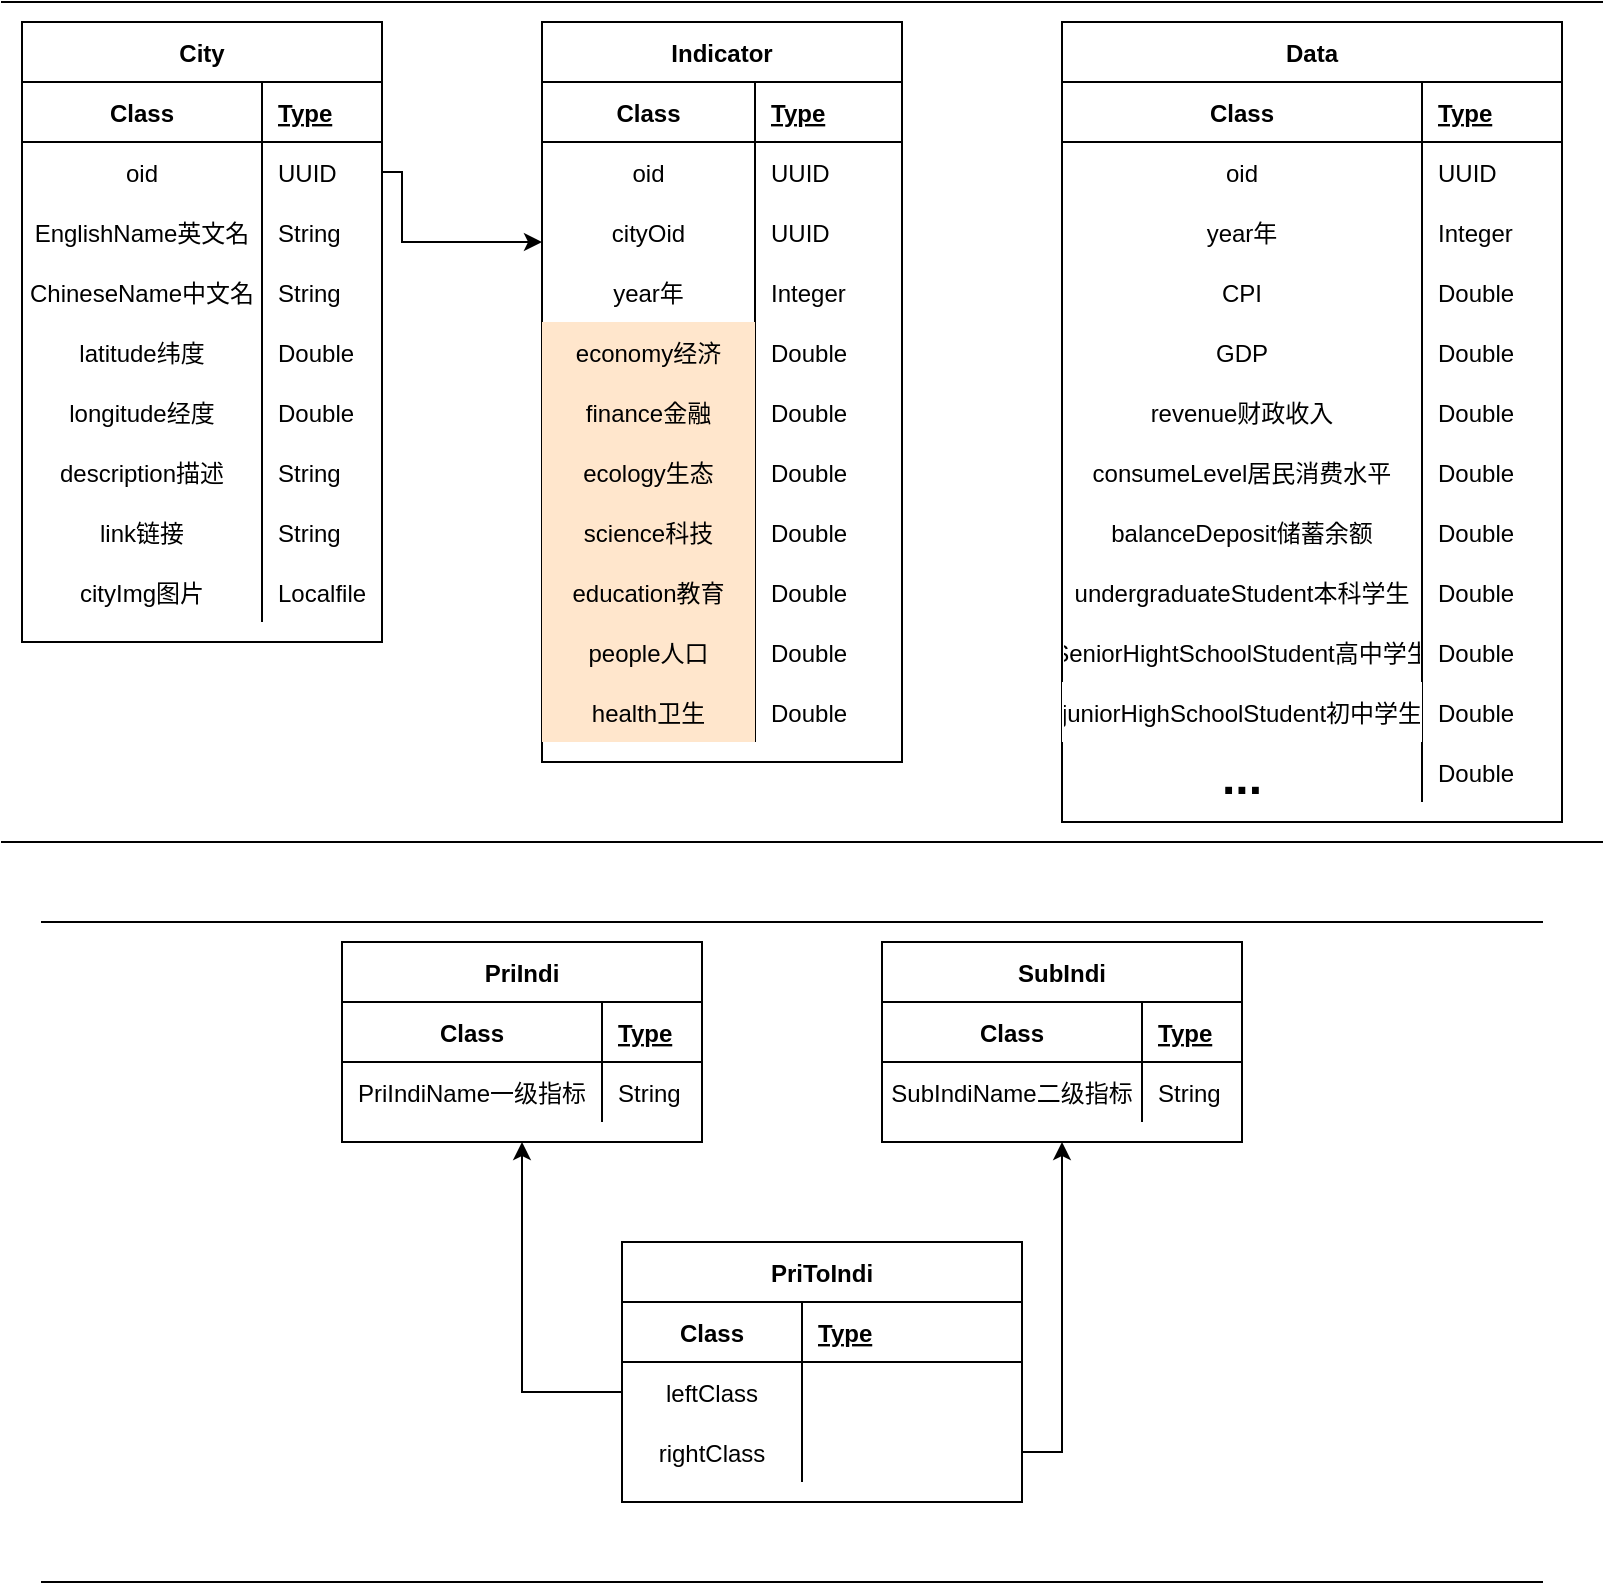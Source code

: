 <mxfile version="13.4.2" type="device"><diagram id="9-rZs_EdVSM4bVnFZ2pg" name="Page-1"><mxGraphModel dx="868" dy="401" grid="1" gridSize="10" guides="1" tooltips="1" connect="1" arrows="1" fold="1" page="1" pageScale="1" pageWidth="827" pageHeight="1169" background="#ffffff" math="0" shadow="0"><root><mxCell id="0"/><mxCell id="1" parent="0"/><mxCell id="JBI65jhhwY95rulv9jXS-2" value="" style="html=1;dashed=0;whitespace=wrap;shape=partialRectangle;right=0;left=0;fillColor=none;" parent="1" vertex="1"><mxGeometry x="10" y="190" width="800" height="420" as="geometry"/></mxCell><mxCell id="JBI65jhhwY95rulv9jXS-3" value="" style="html=1;dashed=0;whitespace=wrap;shape=partialRectangle;right=0;left=0;fillColor=none;" parent="1" vertex="1"><mxGeometry x="30" y="650" width="750" height="330" as="geometry"/></mxCell><mxCell id="NktsKnsuioMNZa4gkGov-130" style="edgeStyle=orthogonalEdgeStyle;rounded=0;orthogonalLoop=1;jettySize=auto;html=1;exitX=1;exitY=0.5;exitDx=0;exitDy=0;" parent="1" source="NktsKnsuioMNZa4gkGov-22" edge="1"><mxGeometry relative="1" as="geometry"><mxPoint x="280" y="310" as="targetPoint"/><Array as="points"><mxPoint x="210" y="275"/><mxPoint x="210" y="310"/></Array></mxGeometry></mxCell><mxCell id="NktsKnsuioMNZa4gkGov-35" value="Indicator" style="shape=table;startSize=30;container=1;collapsible=1;childLayout=tableLayout;fixedRows=1;rowLines=0;fontStyle=1;align=center;resizeLast=1;" parent="1" vertex="1"><mxGeometry x="280" y="200" width="180" height="370" as="geometry"/></mxCell><mxCell id="NktsKnsuioMNZa4gkGov-36" value="" style="shape=partialRectangle;collapsible=0;dropTarget=0;pointerEvents=0;fillColor=none;top=0;left=0;bottom=1;right=0;points=[[0,0.5],[1,0.5]];portConstraint=eastwest;" parent="NktsKnsuioMNZa4gkGov-35" vertex="1"><mxGeometry y="30" width="180" height="30" as="geometry"/></mxCell><mxCell id="NktsKnsuioMNZa4gkGov-37" value="Class" style="shape=partialRectangle;connectable=0;fillColor=none;top=0;left=0;bottom=0;right=0;fontStyle=1;overflow=hidden;" parent="NktsKnsuioMNZa4gkGov-36" vertex="1"><mxGeometry width="106.5" height="30" as="geometry"/></mxCell><mxCell id="NktsKnsuioMNZa4gkGov-38" value="Type" style="shape=partialRectangle;connectable=0;fillColor=none;top=0;left=0;bottom=0;right=0;align=left;spacingLeft=6;fontStyle=5;overflow=hidden;" parent="NktsKnsuioMNZa4gkGov-36" vertex="1"><mxGeometry x="106.5" width="73.5" height="30" as="geometry"/></mxCell><mxCell id="NktsKnsuioMNZa4gkGov-39" value="" style="shape=partialRectangle;collapsible=0;dropTarget=0;pointerEvents=0;fillColor=none;top=0;left=0;bottom=0;right=0;points=[[0,0.5],[1,0.5]];portConstraint=eastwest;" parent="NktsKnsuioMNZa4gkGov-35" vertex="1"><mxGeometry y="60" width="180" height="30" as="geometry"/></mxCell><mxCell id="NktsKnsuioMNZa4gkGov-40" value="oid" style="shape=partialRectangle;connectable=0;fillColor=none;top=0;left=0;bottom=0;right=0;editable=1;overflow=hidden;" parent="NktsKnsuioMNZa4gkGov-39" vertex="1"><mxGeometry width="106.5" height="30" as="geometry"/></mxCell><mxCell id="NktsKnsuioMNZa4gkGov-41" value="UUID" style="shape=partialRectangle;connectable=0;fillColor=none;top=0;left=0;bottom=0;right=0;align=left;spacingLeft=6;overflow=hidden;" parent="NktsKnsuioMNZa4gkGov-39" vertex="1"><mxGeometry x="106.5" width="73.5" height="30" as="geometry"/></mxCell><mxCell id="NktsKnsuioMNZa4gkGov-42" value="" style="shape=partialRectangle;collapsible=0;dropTarget=0;pointerEvents=0;fillColor=none;top=0;left=0;bottom=0;right=0;points=[[0,0.5],[1,0.5]];portConstraint=eastwest;" parent="NktsKnsuioMNZa4gkGov-35" vertex="1"><mxGeometry y="90" width="180" height="30" as="geometry"/></mxCell><mxCell id="NktsKnsuioMNZa4gkGov-43" value="cityOid" style="shape=partialRectangle;connectable=0;fillColor=none;top=0;left=0;bottom=0;right=0;editable=1;overflow=hidden;" parent="NktsKnsuioMNZa4gkGov-42" vertex="1"><mxGeometry width="106.5" height="30" as="geometry"/></mxCell><mxCell id="NktsKnsuioMNZa4gkGov-44" value="UUID" style="shape=partialRectangle;connectable=0;fillColor=none;top=0;left=0;bottom=0;right=0;align=left;spacingLeft=6;overflow=hidden;" parent="NktsKnsuioMNZa4gkGov-42" vertex="1"><mxGeometry x="106.5" width="73.5" height="30" as="geometry"/></mxCell><mxCell id="NktsKnsuioMNZa4gkGov-66" style="shape=partialRectangle;collapsible=0;dropTarget=0;pointerEvents=0;fillColor=none;top=0;left=0;bottom=0;right=0;points=[[0,0.5],[1,0.5]];portConstraint=eastwest;" parent="NktsKnsuioMNZa4gkGov-35" vertex="1"><mxGeometry y="120" width="180" height="30" as="geometry"/></mxCell><mxCell id="NktsKnsuioMNZa4gkGov-67" value="year年" style="shape=partialRectangle;connectable=0;fillColor=none;top=0;left=0;bottom=0;right=0;editable=1;overflow=hidden;" parent="NktsKnsuioMNZa4gkGov-66" vertex="1"><mxGeometry width="106.5" height="30" as="geometry"/></mxCell><mxCell id="NktsKnsuioMNZa4gkGov-68" value="Integer" style="shape=partialRectangle;connectable=0;fillColor=none;top=0;left=0;bottom=0;right=0;align=left;spacingLeft=6;overflow=hidden;" parent="NktsKnsuioMNZa4gkGov-66" vertex="1"><mxGeometry x="106.5" width="73.5" height="30" as="geometry"/></mxCell><mxCell id="NktsKnsuioMNZa4gkGov-45" value="" style="shape=partialRectangle;collapsible=0;dropTarget=0;pointerEvents=0;fillColor=none;top=0;left=0;bottom=0;right=0;points=[[0,0.5],[1,0.5]];portConstraint=eastwest;" parent="NktsKnsuioMNZa4gkGov-35" vertex="1"><mxGeometry y="150" width="180" height="30" as="geometry"/></mxCell><mxCell id="NktsKnsuioMNZa4gkGov-46" value="economy经济" style="shape=partialRectangle;connectable=0;fillColor=#ffe6cc;top=0;left=0;bottom=0;right=0;editable=1;overflow=hidden;strokeColor=#d79b00;" parent="NktsKnsuioMNZa4gkGov-45" vertex="1"><mxGeometry width="106.5" height="30" as="geometry"/></mxCell><mxCell id="NktsKnsuioMNZa4gkGov-47" value="Double" style="shape=partialRectangle;connectable=0;fillColor=none;top=0;left=0;bottom=0;right=0;align=left;spacingLeft=6;overflow=hidden;" parent="NktsKnsuioMNZa4gkGov-45" vertex="1"><mxGeometry x="106.5" width="73.5" height="30" as="geometry"/></mxCell><mxCell id="NktsKnsuioMNZa4gkGov-60" style="shape=partialRectangle;collapsible=0;dropTarget=0;pointerEvents=0;fillColor=none;top=0;left=0;bottom=0;right=0;points=[[0,0.5],[1,0.5]];portConstraint=eastwest;" parent="NktsKnsuioMNZa4gkGov-35" vertex="1"><mxGeometry y="180" width="180" height="30" as="geometry"/></mxCell><mxCell id="NktsKnsuioMNZa4gkGov-61" value="finance金融" style="shape=partialRectangle;connectable=0;fillColor=#ffe6cc;top=0;left=0;bottom=0;right=0;editable=1;overflow=hidden;strokeColor=#d79b00;" parent="NktsKnsuioMNZa4gkGov-60" vertex="1"><mxGeometry width="106.5" height="30" as="geometry"/></mxCell><mxCell id="NktsKnsuioMNZa4gkGov-62" value="Double" style="shape=partialRectangle;connectable=0;fillColor=none;top=0;left=0;bottom=0;right=0;align=left;spacingLeft=6;overflow=hidden;" parent="NktsKnsuioMNZa4gkGov-60" vertex="1"><mxGeometry x="106.5" width="73.5" height="30" as="geometry"/></mxCell><mxCell id="NktsKnsuioMNZa4gkGov-57" style="shape=partialRectangle;collapsible=0;dropTarget=0;pointerEvents=0;fillColor=none;top=0;left=0;bottom=0;right=0;points=[[0,0.5],[1,0.5]];portConstraint=eastwest;" parent="NktsKnsuioMNZa4gkGov-35" vertex="1"><mxGeometry y="210" width="180" height="30" as="geometry"/></mxCell><mxCell id="NktsKnsuioMNZa4gkGov-58" value="ecology生态" style="shape=partialRectangle;connectable=0;fillColor=#ffe6cc;top=0;left=0;bottom=0;right=0;editable=1;overflow=hidden;strokeColor=#d79b00;" parent="NktsKnsuioMNZa4gkGov-57" vertex="1"><mxGeometry width="106.5" height="30" as="geometry"/></mxCell><mxCell id="NktsKnsuioMNZa4gkGov-59" value="Double" style="shape=partialRectangle;connectable=0;fillColor=none;top=0;left=0;bottom=0;right=0;align=left;spacingLeft=6;overflow=hidden;" parent="NktsKnsuioMNZa4gkGov-57" vertex="1"><mxGeometry x="106.5" width="73.5" height="30" as="geometry"/></mxCell><mxCell id="NktsKnsuioMNZa4gkGov-54" style="shape=partialRectangle;collapsible=0;dropTarget=0;pointerEvents=0;fillColor=none;top=0;left=0;bottom=0;right=0;points=[[0,0.5],[1,0.5]];portConstraint=eastwest;" parent="NktsKnsuioMNZa4gkGov-35" vertex="1"><mxGeometry y="240" width="180" height="30" as="geometry"/></mxCell><mxCell id="NktsKnsuioMNZa4gkGov-55" value="science科技" style="shape=partialRectangle;connectable=0;fillColor=#ffe6cc;top=0;left=0;bottom=0;right=0;editable=1;overflow=hidden;strokeColor=#d79b00;" parent="NktsKnsuioMNZa4gkGov-54" vertex="1"><mxGeometry width="106.5" height="30" as="geometry"/></mxCell><mxCell id="NktsKnsuioMNZa4gkGov-56" value="Double" style="shape=partialRectangle;connectable=0;fillColor=none;top=0;left=0;bottom=0;right=0;align=left;spacingLeft=6;overflow=hidden;" parent="NktsKnsuioMNZa4gkGov-54" vertex="1"><mxGeometry x="106.5" width="73.5" height="30" as="geometry"/></mxCell><mxCell id="NktsKnsuioMNZa4gkGov-51" style="shape=partialRectangle;collapsible=0;dropTarget=0;pointerEvents=0;fillColor=none;top=0;left=0;bottom=0;right=0;points=[[0,0.5],[1,0.5]];portConstraint=eastwest;" parent="NktsKnsuioMNZa4gkGov-35" vertex="1"><mxGeometry y="270" width="180" height="30" as="geometry"/></mxCell><mxCell id="NktsKnsuioMNZa4gkGov-52" value="education教育" style="shape=partialRectangle;connectable=0;fillColor=#ffe6cc;top=0;left=0;bottom=0;right=0;editable=1;overflow=hidden;strokeColor=#d79b00;" parent="NktsKnsuioMNZa4gkGov-51" vertex="1"><mxGeometry width="106.5" height="30" as="geometry"/></mxCell><mxCell id="NktsKnsuioMNZa4gkGov-53" value="Double" style="shape=partialRectangle;connectable=0;fillColor=none;top=0;left=0;bottom=0;right=0;align=left;spacingLeft=6;overflow=hidden;" parent="NktsKnsuioMNZa4gkGov-51" vertex="1"><mxGeometry x="106.5" width="73.5" height="30" as="geometry"/></mxCell><mxCell id="NktsKnsuioMNZa4gkGov-48" style="shape=partialRectangle;collapsible=0;dropTarget=0;pointerEvents=0;fillColor=none;top=0;left=0;bottom=0;right=0;points=[[0,0.5],[1,0.5]];portConstraint=eastwest;" parent="NktsKnsuioMNZa4gkGov-35" vertex="1"><mxGeometry y="300" width="180" height="30" as="geometry"/></mxCell><mxCell id="NktsKnsuioMNZa4gkGov-49" value="people人口" style="shape=partialRectangle;connectable=0;fillColor=#ffe6cc;top=0;left=0;bottom=0;right=0;editable=1;overflow=hidden;strokeColor=#d79b00;" parent="NktsKnsuioMNZa4gkGov-48" vertex="1"><mxGeometry width="106.5" height="30" as="geometry"/></mxCell><mxCell id="NktsKnsuioMNZa4gkGov-50" value="Double" style="shape=partialRectangle;connectable=0;fillColor=none;top=0;left=0;bottom=0;right=0;align=left;spacingLeft=6;overflow=hidden;" parent="NktsKnsuioMNZa4gkGov-48" vertex="1"><mxGeometry x="106.5" width="73.5" height="30" as="geometry"/></mxCell><mxCell id="NktsKnsuioMNZa4gkGov-63" style="shape=partialRectangle;collapsible=0;dropTarget=0;pointerEvents=0;fillColor=none;top=0;left=0;bottom=0;right=0;points=[[0,0.5],[1,0.5]];portConstraint=eastwest;" parent="NktsKnsuioMNZa4gkGov-35" vertex="1"><mxGeometry y="330" width="180" height="30" as="geometry"/></mxCell><mxCell id="NktsKnsuioMNZa4gkGov-64" value="health卫生" style="shape=partialRectangle;connectable=0;fillColor=#ffe6cc;top=0;left=0;bottom=0;right=0;editable=1;overflow=hidden;strokeColor=#d79b00;" parent="NktsKnsuioMNZa4gkGov-63" vertex="1"><mxGeometry width="106.5" height="30" as="geometry"/></mxCell><mxCell id="NktsKnsuioMNZa4gkGov-65" value="Double" style="shape=partialRectangle;connectable=0;fillColor=none;top=0;left=0;bottom=0;right=0;align=left;spacingLeft=6;overflow=hidden;" parent="NktsKnsuioMNZa4gkGov-63" vertex="1"><mxGeometry x="106.5" width="73.5" height="30" as="geometry"/></mxCell><mxCell id="NktsKnsuioMNZa4gkGov-185" value="Data" style="shape=table;startSize=30;container=1;collapsible=1;childLayout=tableLayout;fixedRows=1;rowLines=0;fontStyle=1;align=center;resizeLast=1;" parent="1" vertex="1"><mxGeometry x="540" y="200" width="250" height="400" as="geometry"/></mxCell><mxCell id="NktsKnsuioMNZa4gkGov-186" value="" style="shape=partialRectangle;collapsible=0;dropTarget=0;pointerEvents=0;fillColor=none;top=0;left=0;bottom=1;right=0;points=[[0,0.5],[1,0.5]];portConstraint=eastwest;" parent="NktsKnsuioMNZa4gkGov-185" vertex="1"><mxGeometry y="30" width="250" height="30" as="geometry"/></mxCell><mxCell id="NktsKnsuioMNZa4gkGov-187" value="Class" style="shape=partialRectangle;connectable=0;fillColor=none;top=0;left=0;bottom=0;right=0;fontStyle=1;overflow=hidden;" parent="NktsKnsuioMNZa4gkGov-186" vertex="1"><mxGeometry width="180" height="30" as="geometry"/></mxCell><mxCell id="NktsKnsuioMNZa4gkGov-188" value="Type" style="shape=partialRectangle;connectable=0;fillColor=none;top=0;left=0;bottom=0;right=0;align=left;spacingLeft=6;fontStyle=5;overflow=hidden;" parent="NktsKnsuioMNZa4gkGov-186" vertex="1"><mxGeometry x="180" width="70" height="30" as="geometry"/></mxCell><mxCell id="NktsKnsuioMNZa4gkGov-189" value="" style="shape=partialRectangle;collapsible=0;dropTarget=0;pointerEvents=0;fillColor=none;top=0;left=0;bottom=0;right=0;points=[[0,0.5],[1,0.5]];portConstraint=eastwest;" parent="NktsKnsuioMNZa4gkGov-185" vertex="1"><mxGeometry y="60" width="250" height="30" as="geometry"/></mxCell><mxCell id="NktsKnsuioMNZa4gkGov-190" value="oid" style="shape=partialRectangle;connectable=0;fillColor=none;top=0;left=0;bottom=0;right=0;editable=1;overflow=hidden;" parent="NktsKnsuioMNZa4gkGov-189" vertex="1"><mxGeometry width="180" height="30" as="geometry"/></mxCell><mxCell id="NktsKnsuioMNZa4gkGov-191" value="UUID" style="shape=partialRectangle;connectable=0;fillColor=none;top=0;left=0;bottom=0;right=0;align=left;spacingLeft=6;overflow=hidden;" parent="NktsKnsuioMNZa4gkGov-189" vertex="1"><mxGeometry x="180" width="70" height="30" as="geometry"/></mxCell><mxCell id="NktsKnsuioMNZa4gkGov-195" style="shape=partialRectangle;collapsible=0;dropTarget=0;pointerEvents=0;fillColor=none;top=0;left=0;bottom=0;right=0;points=[[0,0.5],[1,0.5]];portConstraint=eastwest;" parent="NktsKnsuioMNZa4gkGov-185" vertex="1"><mxGeometry y="90" width="250" height="30" as="geometry"/></mxCell><mxCell id="NktsKnsuioMNZa4gkGov-196" value="year年" style="shape=partialRectangle;connectable=0;fillColor=none;top=0;left=0;bottom=0;right=0;editable=1;overflow=hidden;" parent="NktsKnsuioMNZa4gkGov-195" vertex="1"><mxGeometry width="180" height="30" as="geometry"/></mxCell><mxCell id="NktsKnsuioMNZa4gkGov-197" value="Integer" style="shape=partialRectangle;connectable=0;fillColor=none;top=0;left=0;bottom=0;right=0;align=left;spacingLeft=6;overflow=hidden;" parent="NktsKnsuioMNZa4gkGov-195" vertex="1"><mxGeometry x="180" width="70" height="30" as="geometry"/></mxCell><mxCell id="NktsKnsuioMNZa4gkGov-201" style="shape=partialRectangle;collapsible=0;dropTarget=0;pointerEvents=0;fillColor=none;top=0;left=0;bottom=0;right=0;points=[[0,0.5],[1,0.5]];portConstraint=eastwest;" parent="NktsKnsuioMNZa4gkGov-185" vertex="1"><mxGeometry y="120" width="250" height="30" as="geometry"/></mxCell><mxCell id="NktsKnsuioMNZa4gkGov-202" value="CPI" style="shape=partialRectangle;connectable=0;top=0;left=0;bottom=0;right=0;editable=1;overflow=hidden;strokeColor=#d79b00;fillColor=none;" parent="NktsKnsuioMNZa4gkGov-201" vertex="1"><mxGeometry width="180" height="30" as="geometry"/></mxCell><mxCell id="NktsKnsuioMNZa4gkGov-203" value="Double" style="shape=partialRectangle;connectable=0;fillColor=none;top=0;left=0;bottom=0;right=0;align=left;spacingLeft=6;overflow=hidden;" parent="NktsKnsuioMNZa4gkGov-201" vertex="1"><mxGeometry x="180" width="70" height="30" as="geometry"/></mxCell><mxCell id="NktsKnsuioMNZa4gkGov-204" style="shape=partialRectangle;collapsible=0;dropTarget=0;pointerEvents=0;fillColor=none;top=0;left=0;bottom=0;right=0;points=[[0,0.5],[1,0.5]];portConstraint=eastwest;" parent="NktsKnsuioMNZa4gkGov-185" vertex="1"><mxGeometry y="150" width="250" height="30" as="geometry"/></mxCell><mxCell id="NktsKnsuioMNZa4gkGov-205" value="GDP" style="shape=partialRectangle;connectable=0;top=0;left=0;bottom=0;right=0;editable=1;overflow=hidden;strokeColor=#d79b00;fillColor=none;" parent="NktsKnsuioMNZa4gkGov-204" vertex="1"><mxGeometry width="180" height="30" as="geometry"/></mxCell><mxCell id="NktsKnsuioMNZa4gkGov-206" value="Double" style="shape=partialRectangle;connectable=0;fillColor=none;top=0;left=0;bottom=0;right=0;align=left;spacingLeft=6;overflow=hidden;" parent="NktsKnsuioMNZa4gkGov-204" vertex="1"><mxGeometry x="180" width="70" height="30" as="geometry"/></mxCell><mxCell id="NktsKnsuioMNZa4gkGov-198" value="" style="shape=partialRectangle;collapsible=0;dropTarget=0;pointerEvents=0;fillColor=none;top=0;left=0;bottom=0;right=0;points=[[0,0.5],[1,0.5]];portConstraint=eastwest;" parent="NktsKnsuioMNZa4gkGov-185" vertex="1"><mxGeometry y="180" width="250" height="30" as="geometry"/></mxCell><mxCell id="NktsKnsuioMNZa4gkGov-199" value="revenue财政收入" style="shape=partialRectangle;connectable=0;top=0;left=0;bottom=0;right=0;editable=1;overflow=hidden;strokeColor=#d79b00;fillColor=none;" parent="NktsKnsuioMNZa4gkGov-198" vertex="1"><mxGeometry width="180" height="30" as="geometry"/></mxCell><mxCell id="NktsKnsuioMNZa4gkGov-200" value="Double" style="shape=partialRectangle;connectable=0;fillColor=none;top=0;left=0;bottom=0;right=0;align=left;spacingLeft=6;overflow=hidden;" parent="NktsKnsuioMNZa4gkGov-198" vertex="1"><mxGeometry x="180" width="70" height="30" as="geometry"/></mxCell><mxCell id="NktsKnsuioMNZa4gkGov-207" style="shape=partialRectangle;collapsible=0;dropTarget=0;pointerEvents=0;fillColor=none;top=0;left=0;bottom=0;right=0;points=[[0,0.5],[1,0.5]];portConstraint=eastwest;" parent="NktsKnsuioMNZa4gkGov-185" vertex="1"><mxGeometry y="210" width="250" height="30" as="geometry"/></mxCell><mxCell id="NktsKnsuioMNZa4gkGov-208" value="consumeLevel居民消费水平" style="shape=partialRectangle;connectable=0;top=0;left=0;bottom=0;right=0;editable=1;overflow=hidden;strokeColor=#d79b00;fillColor=none;" parent="NktsKnsuioMNZa4gkGov-207" vertex="1"><mxGeometry width="180" height="30" as="geometry"/></mxCell><mxCell id="NktsKnsuioMNZa4gkGov-209" value="Double" style="shape=partialRectangle;connectable=0;fillColor=none;top=0;left=0;bottom=0;right=0;align=left;spacingLeft=6;overflow=hidden;" parent="NktsKnsuioMNZa4gkGov-207" vertex="1"><mxGeometry x="180" width="70" height="30" as="geometry"/></mxCell><mxCell id="NktsKnsuioMNZa4gkGov-210" style="shape=partialRectangle;collapsible=0;dropTarget=0;pointerEvents=0;fillColor=none;top=0;left=0;bottom=0;right=0;points=[[0,0.5],[1,0.5]];portConstraint=eastwest;" parent="NktsKnsuioMNZa4gkGov-185" vertex="1"><mxGeometry y="240" width="250" height="30" as="geometry"/></mxCell><mxCell id="NktsKnsuioMNZa4gkGov-211" value="balanceDeposit储蓄余额" style="shape=partialRectangle;connectable=0;top=0;left=0;bottom=0;right=0;editable=1;overflow=hidden;strokeColor=#d79b00;fillColor=none;" parent="NktsKnsuioMNZa4gkGov-210" vertex="1"><mxGeometry width="180" height="30" as="geometry"/></mxCell><mxCell id="NktsKnsuioMNZa4gkGov-212" value="Double" style="shape=partialRectangle;connectable=0;fillColor=none;top=0;left=0;bottom=0;right=0;align=left;spacingLeft=6;overflow=hidden;" parent="NktsKnsuioMNZa4gkGov-210" vertex="1"><mxGeometry x="180" width="70" height="30" as="geometry"/></mxCell><mxCell id="NktsKnsuioMNZa4gkGov-213" style="shape=partialRectangle;collapsible=0;dropTarget=0;pointerEvents=0;fillColor=none;top=0;left=0;bottom=0;right=0;points=[[0,0.5],[1,0.5]];portConstraint=eastwest;" parent="NktsKnsuioMNZa4gkGov-185" vertex="1"><mxGeometry y="270" width="250" height="30" as="geometry"/></mxCell><mxCell id="NktsKnsuioMNZa4gkGov-214" value="undergraduateStudent本科学生" style="shape=partialRectangle;connectable=0;top=0;left=0;bottom=0;right=0;editable=1;overflow=hidden;strokeColor=#d79b00;fillColor=none;" parent="NktsKnsuioMNZa4gkGov-213" vertex="1"><mxGeometry width="180" height="30" as="geometry"/></mxCell><mxCell id="NktsKnsuioMNZa4gkGov-215" value="Double" style="shape=partialRectangle;connectable=0;fillColor=none;top=0;left=0;bottom=0;right=0;align=left;spacingLeft=6;overflow=hidden;" parent="NktsKnsuioMNZa4gkGov-213" vertex="1"><mxGeometry x="180" width="70" height="30" as="geometry"/></mxCell><mxCell id="NktsKnsuioMNZa4gkGov-216" style="shape=partialRectangle;collapsible=0;dropTarget=0;pointerEvents=0;fillColor=none;top=0;left=0;bottom=0;right=0;points=[[0,0.5],[1,0.5]];portConstraint=eastwest;" parent="NktsKnsuioMNZa4gkGov-185" vertex="1"><mxGeometry y="300" width="250" height="30" as="geometry"/></mxCell><mxCell id="NktsKnsuioMNZa4gkGov-217" value="SeniorHightSchoolStudent高中学生" style="shape=partialRectangle;connectable=0;top=0;left=0;bottom=0;right=0;editable=1;overflow=hidden;strokeColor=#d79b00;fillColor=none;" parent="NktsKnsuioMNZa4gkGov-216" vertex="1"><mxGeometry width="180" height="30" as="geometry"/></mxCell><mxCell id="NktsKnsuioMNZa4gkGov-218" value="Double" style="shape=partialRectangle;connectable=0;fillColor=none;top=0;left=0;bottom=0;right=0;align=left;spacingLeft=6;overflow=hidden;" parent="NktsKnsuioMNZa4gkGov-216" vertex="1"><mxGeometry x="180" width="70" height="30" as="geometry"/></mxCell><mxCell id="NktsKnsuioMNZa4gkGov-219" style="shape=partialRectangle;collapsible=0;dropTarget=0;pointerEvents=0;fillColor=none;top=0;left=0;bottom=0;right=0;points=[[0,0.5],[1,0.5]];portConstraint=eastwest;" parent="NktsKnsuioMNZa4gkGov-185" vertex="1"><mxGeometry y="330" width="250" height="30" as="geometry"/></mxCell><mxCell id="NktsKnsuioMNZa4gkGov-220" value="juniorHighSchoolStudent初中学生" style="shape=partialRectangle;connectable=0;top=0;left=0;bottom=0;right=0;editable=1;overflow=hidden;" parent="NktsKnsuioMNZa4gkGov-219" vertex="1"><mxGeometry width="180" height="30" as="geometry"/></mxCell><mxCell id="NktsKnsuioMNZa4gkGov-221" value="Double" style="shape=partialRectangle;connectable=0;fillColor=none;top=0;left=0;bottom=0;right=0;align=left;spacingLeft=6;overflow=hidden;" parent="NktsKnsuioMNZa4gkGov-219" vertex="1"><mxGeometry x="180" width="70" height="30" as="geometry"/></mxCell><mxCell id="NktsKnsuioMNZa4gkGov-222" style="shape=partialRectangle;collapsible=0;dropTarget=0;pointerEvents=0;fillColor=none;top=0;left=0;bottom=0;right=0;points=[[0,0.5],[1,0.5]];portConstraint=eastwest;" parent="NktsKnsuioMNZa4gkGov-185" vertex="1"><mxGeometry y="360" width="250" height="30" as="geometry"/></mxCell><mxCell id="NktsKnsuioMNZa4gkGov-223" value="..." style="shape=partialRectangle;connectable=0;fillColor=none;top=0;left=0;bottom=0;right=0;editable=1;overflow=hidden;fontStyle=1;fontSize=24;" parent="NktsKnsuioMNZa4gkGov-222" vertex="1"><mxGeometry width="180" height="30" as="geometry"/></mxCell><mxCell id="NktsKnsuioMNZa4gkGov-224" value="Double" style="shape=partialRectangle;connectable=0;fillColor=none;top=0;left=0;bottom=0;right=0;align=left;spacingLeft=6;overflow=hidden;" parent="NktsKnsuioMNZa4gkGov-222" vertex="1"><mxGeometry x="180" width="70" height="30" as="geometry"/></mxCell><mxCell id="NktsKnsuioMNZa4gkGov-2" value="City" style="shape=table;startSize=30;container=1;collapsible=1;childLayout=tableLayout;fixedRows=1;rowLines=0;fontStyle=1;align=center;resizeLast=1;" parent="1" vertex="1"><mxGeometry x="20" y="200" width="180" height="310" as="geometry"><mxRectangle x="80" y="230" width="60" height="30" as="alternateBounds"/></mxGeometry></mxCell><mxCell id="NktsKnsuioMNZa4gkGov-3" value="" style="shape=partialRectangle;collapsible=0;dropTarget=0;pointerEvents=0;fillColor=none;top=0;left=0;bottom=1;right=0;points=[[0,0.5],[1,0.5]];portConstraint=eastwest;" parent="NktsKnsuioMNZa4gkGov-2" vertex="1"><mxGeometry y="30" width="180" height="30" as="geometry"/></mxCell><mxCell id="NktsKnsuioMNZa4gkGov-4" value="Class" style="shape=partialRectangle;connectable=0;fillColor=none;top=0;left=0;bottom=0;right=0;fontStyle=1;overflow=hidden;" parent="NktsKnsuioMNZa4gkGov-3" vertex="1"><mxGeometry width="120" height="30" as="geometry"/></mxCell><mxCell id="NktsKnsuioMNZa4gkGov-5" value="Type" style="shape=partialRectangle;connectable=0;fillColor=none;top=0;left=0;bottom=0;right=0;align=left;spacingLeft=6;fontStyle=5;overflow=hidden;" parent="NktsKnsuioMNZa4gkGov-3" vertex="1"><mxGeometry x="120" width="60" height="30" as="geometry"/></mxCell><mxCell id="NktsKnsuioMNZa4gkGov-22" style="shape=partialRectangle;collapsible=0;dropTarget=0;pointerEvents=0;fillColor=none;top=0;left=0;bottom=0;right=0;points=[[0,0.5],[1,0.5]];portConstraint=eastwest;" parent="NktsKnsuioMNZa4gkGov-2" vertex="1"><mxGeometry y="60" width="180" height="30" as="geometry"/></mxCell><mxCell id="NktsKnsuioMNZa4gkGov-23" value="oid" style="shape=partialRectangle;connectable=0;fillColor=none;top=0;left=0;bottom=0;right=0;editable=1;overflow=hidden;" parent="NktsKnsuioMNZa4gkGov-22" vertex="1"><mxGeometry width="120" height="30" as="geometry"/></mxCell><mxCell id="NktsKnsuioMNZa4gkGov-24" value="UUID" style="shape=partialRectangle;connectable=0;fillColor=none;top=0;left=0;bottom=0;right=0;align=left;spacingLeft=6;overflow=hidden;" parent="NktsKnsuioMNZa4gkGov-22" vertex="1"><mxGeometry x="120" width="60" height="30" as="geometry"/></mxCell><mxCell id="NktsKnsuioMNZa4gkGov-6" value="" style="shape=partialRectangle;collapsible=0;dropTarget=0;pointerEvents=0;fillColor=none;top=0;left=0;bottom=0;right=0;points=[[0,0.5],[1,0.5]];portConstraint=eastwest;" parent="NktsKnsuioMNZa4gkGov-2" vertex="1"><mxGeometry y="90" width="180" height="30" as="geometry"/></mxCell><mxCell id="NktsKnsuioMNZa4gkGov-7" value="EnglishName英文名" style="shape=partialRectangle;connectable=0;fillColor=none;top=0;left=0;bottom=0;right=0;editable=1;overflow=hidden;" parent="NktsKnsuioMNZa4gkGov-6" vertex="1"><mxGeometry width="120" height="30" as="geometry"/></mxCell><mxCell id="NktsKnsuioMNZa4gkGov-8" value="String" style="shape=partialRectangle;connectable=0;fillColor=none;top=0;left=0;bottom=0;right=0;align=left;spacingLeft=6;overflow=hidden;" parent="NktsKnsuioMNZa4gkGov-6" vertex="1"><mxGeometry x="120" width="60" height="30" as="geometry"/></mxCell><mxCell id="NktsKnsuioMNZa4gkGov-9" value="" style="shape=partialRectangle;collapsible=0;dropTarget=0;pointerEvents=0;fillColor=none;top=0;left=0;bottom=0;right=0;points=[[0,0.5],[1,0.5]];portConstraint=eastwest;" parent="NktsKnsuioMNZa4gkGov-2" vertex="1"><mxGeometry y="120" width="180" height="30" as="geometry"/></mxCell><mxCell id="NktsKnsuioMNZa4gkGov-10" value="ChineseName中文名" style="shape=partialRectangle;connectable=0;fillColor=none;top=0;left=0;bottom=0;right=0;editable=1;overflow=hidden;" parent="NktsKnsuioMNZa4gkGov-9" vertex="1"><mxGeometry width="120" height="30" as="geometry"/></mxCell><mxCell id="NktsKnsuioMNZa4gkGov-11" value="String" style="shape=partialRectangle;connectable=0;fillColor=none;top=0;left=0;bottom=0;right=0;align=left;spacingLeft=6;overflow=hidden;" parent="NktsKnsuioMNZa4gkGov-9" vertex="1"><mxGeometry x="120" width="60" height="30" as="geometry"/></mxCell><mxCell id="NktsKnsuioMNZa4gkGov-12" value="" style="shape=partialRectangle;collapsible=0;dropTarget=0;pointerEvents=0;fillColor=none;top=0;left=0;bottom=0;right=0;points=[[0,0.5],[1,0.5]];portConstraint=eastwest;" parent="NktsKnsuioMNZa4gkGov-2" vertex="1"><mxGeometry y="150" width="180" height="30" as="geometry"/></mxCell><mxCell id="NktsKnsuioMNZa4gkGov-13" value="latitude纬度" style="shape=partialRectangle;connectable=0;fillColor=none;top=0;left=0;bottom=0;right=0;editable=1;overflow=hidden;" parent="NktsKnsuioMNZa4gkGov-12" vertex="1"><mxGeometry width="120" height="30" as="geometry"/></mxCell><mxCell id="NktsKnsuioMNZa4gkGov-14" value="Double" style="shape=partialRectangle;connectable=0;fillColor=none;top=0;left=0;bottom=0;right=0;align=left;spacingLeft=6;overflow=hidden;" parent="NktsKnsuioMNZa4gkGov-12" vertex="1"><mxGeometry x="120" width="60" height="30" as="geometry"/></mxCell><mxCell id="NktsKnsuioMNZa4gkGov-19" style="shape=partialRectangle;collapsible=0;dropTarget=0;pointerEvents=0;fillColor=none;top=0;left=0;bottom=0;right=0;points=[[0,0.5],[1,0.5]];portConstraint=eastwest;" parent="NktsKnsuioMNZa4gkGov-2" vertex="1"><mxGeometry y="180" width="180" height="30" as="geometry"/></mxCell><mxCell id="NktsKnsuioMNZa4gkGov-20" value="longitude经度" style="shape=partialRectangle;connectable=0;fillColor=none;top=0;left=0;bottom=0;right=0;editable=1;overflow=hidden;" parent="NktsKnsuioMNZa4gkGov-19" vertex="1"><mxGeometry width="120" height="30" as="geometry"/></mxCell><mxCell id="NktsKnsuioMNZa4gkGov-21" value="Double" style="shape=partialRectangle;connectable=0;fillColor=none;top=0;left=0;bottom=0;right=0;align=left;spacingLeft=6;overflow=hidden;" parent="NktsKnsuioMNZa4gkGov-19" vertex="1"><mxGeometry x="120" width="60" height="30" as="geometry"/></mxCell><mxCell id="NktsKnsuioMNZa4gkGov-25" style="shape=partialRectangle;collapsible=0;dropTarget=0;pointerEvents=0;fillColor=none;top=0;left=0;bottom=0;right=0;points=[[0,0.5],[1,0.5]];portConstraint=eastwest;" parent="NktsKnsuioMNZa4gkGov-2" vertex="1"><mxGeometry y="210" width="180" height="30" as="geometry"/></mxCell><mxCell id="NktsKnsuioMNZa4gkGov-26" value="description描述" style="shape=partialRectangle;connectable=0;fillColor=none;top=0;left=0;bottom=0;right=0;editable=1;overflow=hidden;" parent="NktsKnsuioMNZa4gkGov-25" vertex="1"><mxGeometry width="120" height="30" as="geometry"/></mxCell><mxCell id="NktsKnsuioMNZa4gkGov-27" value="String" style="shape=partialRectangle;connectable=0;fillColor=none;top=0;left=0;bottom=0;right=0;align=left;spacingLeft=6;overflow=hidden;" parent="NktsKnsuioMNZa4gkGov-25" vertex="1"><mxGeometry x="120" width="60" height="30" as="geometry"/></mxCell><mxCell id="NktsKnsuioMNZa4gkGov-28" style="shape=partialRectangle;collapsible=0;dropTarget=0;pointerEvents=0;fillColor=none;top=0;left=0;bottom=0;right=0;points=[[0,0.5],[1,0.5]];portConstraint=eastwest;" parent="NktsKnsuioMNZa4gkGov-2" vertex="1"><mxGeometry y="240" width="180" height="30" as="geometry"/></mxCell><mxCell id="NktsKnsuioMNZa4gkGov-29" value="link链接" style="shape=partialRectangle;connectable=0;fillColor=none;top=0;left=0;bottom=0;right=0;editable=1;overflow=hidden;" parent="NktsKnsuioMNZa4gkGov-28" vertex="1"><mxGeometry width="120" height="30" as="geometry"/></mxCell><mxCell id="NktsKnsuioMNZa4gkGov-30" value="String" style="shape=partialRectangle;connectable=0;fillColor=none;top=0;left=0;bottom=0;right=0;align=left;spacingLeft=6;overflow=hidden;" parent="NktsKnsuioMNZa4gkGov-28" vertex="1"><mxGeometry x="120" width="60" height="30" as="geometry"/></mxCell><mxCell id="NktsKnsuioMNZa4gkGov-31" style="shape=partialRectangle;collapsible=0;dropTarget=0;pointerEvents=0;fillColor=none;top=0;left=0;bottom=0;right=0;points=[[0,0.5],[1,0.5]];portConstraint=eastwest;" parent="NktsKnsuioMNZa4gkGov-2" vertex="1"><mxGeometry y="270" width="180" height="30" as="geometry"/></mxCell><mxCell id="NktsKnsuioMNZa4gkGov-32" value="cityImg图片" style="shape=partialRectangle;connectable=0;fillColor=none;top=0;left=0;bottom=0;right=0;editable=1;overflow=hidden;" parent="NktsKnsuioMNZa4gkGov-31" vertex="1"><mxGeometry width="120" height="30" as="geometry"/></mxCell><mxCell id="NktsKnsuioMNZa4gkGov-33" value="Localfile" style="shape=partialRectangle;connectable=0;fillColor=none;top=0;left=0;bottom=0;right=0;align=left;spacingLeft=6;overflow=hidden;" parent="NktsKnsuioMNZa4gkGov-31" vertex="1"><mxGeometry x="120" width="60" height="30" as="geometry"/></mxCell><mxCell id="PJ6ARdUJSHncZEDX7p-k-31" style="edgeStyle=orthogonalEdgeStyle;rounded=0;orthogonalLoop=1;jettySize=auto;html=1;exitX=0;exitY=0.5;exitDx=0;exitDy=0;entryX=0.5;entryY=1;entryDx=0;entryDy=0;" parent="1" source="PJ6ARdUJSHncZEDX7p-k-18" target="PJ6ARdUJSHncZEDX7p-k-1" edge="1"><mxGeometry relative="1" as="geometry"/></mxCell><mxCell id="PJ6ARdUJSHncZEDX7p-k-32" style="edgeStyle=orthogonalEdgeStyle;rounded=0;orthogonalLoop=1;jettySize=auto;html=1;exitX=1;exitY=0.5;exitDx=0;exitDy=0;entryX=0.5;entryY=1;entryDx=0;entryDy=0;" parent="1" source="PJ6ARdUJSHncZEDX7p-k-28" target="PJ6ARdUJSHncZEDX7p-k-21" edge="1"><mxGeometry relative="1" as="geometry"/></mxCell><mxCell id="PJ6ARdUJSHncZEDX7p-k-1" value="PriIndi" style="shape=table;startSize=30;container=1;collapsible=1;childLayout=tableLayout;fixedRows=1;rowLines=0;fontStyle=1;align=center;resizeLast=1;fillColor=none;" parent="1" vertex="1"><mxGeometry x="180" y="660" width="180" height="100" as="geometry"/></mxCell><mxCell id="PJ6ARdUJSHncZEDX7p-k-2" value="" style="shape=partialRectangle;collapsible=0;dropTarget=0;pointerEvents=0;fillColor=none;top=0;left=0;bottom=1;right=0;points=[[0,0.5],[1,0.5]];portConstraint=eastwest;" parent="PJ6ARdUJSHncZEDX7p-k-1" vertex="1"><mxGeometry y="30" width="180" height="30" as="geometry"/></mxCell><mxCell id="PJ6ARdUJSHncZEDX7p-k-3" value="Class" style="shape=partialRectangle;connectable=0;fillColor=none;top=0;left=0;bottom=0;right=0;fontStyle=1;overflow=hidden;" parent="PJ6ARdUJSHncZEDX7p-k-2" vertex="1"><mxGeometry width="130" height="30" as="geometry"/></mxCell><mxCell id="PJ6ARdUJSHncZEDX7p-k-4" value="Type" style="shape=partialRectangle;connectable=0;fillColor=none;top=0;left=0;bottom=0;right=0;align=left;spacingLeft=6;fontStyle=5;overflow=hidden;" parent="PJ6ARdUJSHncZEDX7p-k-2" vertex="1"><mxGeometry x="130" width="50" height="30" as="geometry"/></mxCell><mxCell id="PJ6ARdUJSHncZEDX7p-k-5" value="" style="shape=partialRectangle;collapsible=0;dropTarget=0;pointerEvents=0;fillColor=none;top=0;left=0;bottom=0;right=0;points=[[0,0.5],[1,0.5]];portConstraint=eastwest;" parent="PJ6ARdUJSHncZEDX7p-k-1" vertex="1"><mxGeometry y="60" width="180" height="30" as="geometry"/></mxCell><mxCell id="PJ6ARdUJSHncZEDX7p-k-6" value="PriIndiName一级指标" style="shape=partialRectangle;connectable=0;fillColor=none;top=0;left=0;bottom=0;right=0;editable=1;overflow=hidden;" parent="PJ6ARdUJSHncZEDX7p-k-5" vertex="1"><mxGeometry width="130" height="30" as="geometry"/></mxCell><mxCell id="PJ6ARdUJSHncZEDX7p-k-7" value="String" style="shape=partialRectangle;connectable=0;fillColor=none;top=0;left=0;bottom=0;right=0;align=left;spacingLeft=6;overflow=hidden;" parent="PJ6ARdUJSHncZEDX7p-k-5" vertex="1"><mxGeometry x="130" width="50" height="30" as="geometry"/></mxCell><mxCell id="PJ6ARdUJSHncZEDX7p-k-21" value="SubIndi" style="shape=table;startSize=30;container=1;collapsible=1;childLayout=tableLayout;fixedRows=1;rowLines=0;fontStyle=1;align=center;resizeLast=1;fillColor=none;" parent="1" vertex="1"><mxGeometry x="450" y="660" width="180" height="100" as="geometry"/></mxCell><mxCell id="PJ6ARdUJSHncZEDX7p-k-22" value="" style="shape=partialRectangle;collapsible=0;dropTarget=0;pointerEvents=0;fillColor=none;top=0;left=0;bottom=1;right=0;points=[[0,0.5],[1,0.5]];portConstraint=eastwest;" parent="PJ6ARdUJSHncZEDX7p-k-21" vertex="1"><mxGeometry y="30" width="180" height="30" as="geometry"/></mxCell><mxCell id="PJ6ARdUJSHncZEDX7p-k-23" value="Class" style="shape=partialRectangle;connectable=0;fillColor=none;top=0;left=0;bottom=0;right=0;fontStyle=1;overflow=hidden;" parent="PJ6ARdUJSHncZEDX7p-k-22" vertex="1"><mxGeometry width="130" height="30" as="geometry"/></mxCell><mxCell id="PJ6ARdUJSHncZEDX7p-k-24" value="Type" style="shape=partialRectangle;connectable=0;fillColor=none;top=0;left=0;bottom=0;right=0;align=left;spacingLeft=6;fontStyle=5;overflow=hidden;" parent="PJ6ARdUJSHncZEDX7p-k-22" vertex="1"><mxGeometry x="130" width="50" height="30" as="geometry"/></mxCell><mxCell id="PJ6ARdUJSHncZEDX7p-k-25" value="" style="shape=partialRectangle;collapsible=0;dropTarget=0;pointerEvents=0;fillColor=none;top=0;left=0;bottom=0;right=0;points=[[0,0.5],[1,0.5]];portConstraint=eastwest;" parent="PJ6ARdUJSHncZEDX7p-k-21" vertex="1"><mxGeometry y="60" width="180" height="30" as="geometry"/></mxCell><mxCell id="PJ6ARdUJSHncZEDX7p-k-26" value="SubIndiName二级指标" style="shape=partialRectangle;connectable=0;fillColor=none;top=0;left=0;bottom=0;right=0;editable=1;overflow=hidden;" parent="PJ6ARdUJSHncZEDX7p-k-25" vertex="1"><mxGeometry width="130" height="30" as="geometry"/></mxCell><mxCell id="PJ6ARdUJSHncZEDX7p-k-27" value="String" style="shape=partialRectangle;connectable=0;fillColor=none;top=0;left=0;bottom=0;right=0;align=left;spacingLeft=6;overflow=hidden;" parent="PJ6ARdUJSHncZEDX7p-k-25" vertex="1"><mxGeometry x="130" width="50" height="30" as="geometry"/></mxCell><mxCell id="PJ6ARdUJSHncZEDX7p-k-14" value="PriToIndi" style="shape=table;startSize=30;container=1;collapsible=1;childLayout=tableLayout;fixedRows=1;rowLines=0;fontStyle=1;align=center;resizeLast=1;fillColor=none;" parent="1" vertex="1"><mxGeometry x="320" y="810" width="200" height="130" as="geometry"/></mxCell><mxCell id="PJ6ARdUJSHncZEDX7p-k-15" value="" style="shape=partialRectangle;collapsible=0;dropTarget=0;pointerEvents=0;fillColor=none;top=0;left=0;bottom=1;right=0;points=[[0,0.5],[1,0.5]];portConstraint=eastwest;" parent="PJ6ARdUJSHncZEDX7p-k-14" vertex="1"><mxGeometry y="30" width="200" height="30" as="geometry"/></mxCell><mxCell id="PJ6ARdUJSHncZEDX7p-k-16" value="Class" style="shape=partialRectangle;connectable=0;fillColor=none;top=0;left=0;bottom=0;right=0;fontStyle=1;overflow=hidden;" parent="PJ6ARdUJSHncZEDX7p-k-15" vertex="1"><mxGeometry width="90" height="30" as="geometry"/></mxCell><mxCell id="PJ6ARdUJSHncZEDX7p-k-17" value="Type" style="shape=partialRectangle;connectable=0;fillColor=none;top=0;left=0;bottom=0;right=0;align=left;spacingLeft=6;fontStyle=5;overflow=hidden;" parent="PJ6ARdUJSHncZEDX7p-k-15" vertex="1"><mxGeometry x="90" width="110" height="30" as="geometry"/></mxCell><mxCell id="PJ6ARdUJSHncZEDX7p-k-18" value="" style="shape=partialRectangle;collapsible=0;dropTarget=0;pointerEvents=0;fillColor=none;top=0;left=0;bottom=0;right=0;points=[[0,0.5],[1,0.5]];portConstraint=eastwest;" parent="PJ6ARdUJSHncZEDX7p-k-14" vertex="1"><mxGeometry y="60" width="200" height="30" as="geometry"/></mxCell><mxCell id="PJ6ARdUJSHncZEDX7p-k-19" value="leftClass" style="shape=partialRectangle;connectable=0;fillColor=none;top=0;left=0;bottom=0;right=0;editable=1;overflow=hidden;" parent="PJ6ARdUJSHncZEDX7p-k-18" vertex="1"><mxGeometry width="90" height="30" as="geometry"/></mxCell><mxCell id="PJ6ARdUJSHncZEDX7p-k-20" value="" style="shape=partialRectangle;connectable=0;fillColor=none;top=0;left=0;bottom=0;right=0;align=left;spacingLeft=6;overflow=hidden;" parent="PJ6ARdUJSHncZEDX7p-k-18" vertex="1"><mxGeometry x="90" width="110" height="30" as="geometry"/></mxCell><mxCell id="PJ6ARdUJSHncZEDX7p-k-28" style="shape=partialRectangle;collapsible=0;dropTarget=0;pointerEvents=0;fillColor=none;top=0;left=0;bottom=0;right=0;points=[[0,0.5],[1,0.5]];portConstraint=eastwest;" parent="PJ6ARdUJSHncZEDX7p-k-14" vertex="1"><mxGeometry y="90" width="200" height="30" as="geometry"/></mxCell><mxCell id="PJ6ARdUJSHncZEDX7p-k-29" value="rightClass" style="shape=partialRectangle;connectable=0;fillColor=none;top=0;left=0;bottom=0;right=0;editable=1;overflow=hidden;" parent="PJ6ARdUJSHncZEDX7p-k-28" vertex="1"><mxGeometry width="90" height="30" as="geometry"/></mxCell><mxCell id="PJ6ARdUJSHncZEDX7p-k-30" style="shape=partialRectangle;connectable=0;fillColor=none;top=0;left=0;bottom=0;right=0;align=left;spacingLeft=6;overflow=hidden;" parent="PJ6ARdUJSHncZEDX7p-k-28" vertex="1"><mxGeometry x="90" width="110" height="30" as="geometry"/></mxCell></root></mxGraphModel></diagram></mxfile>